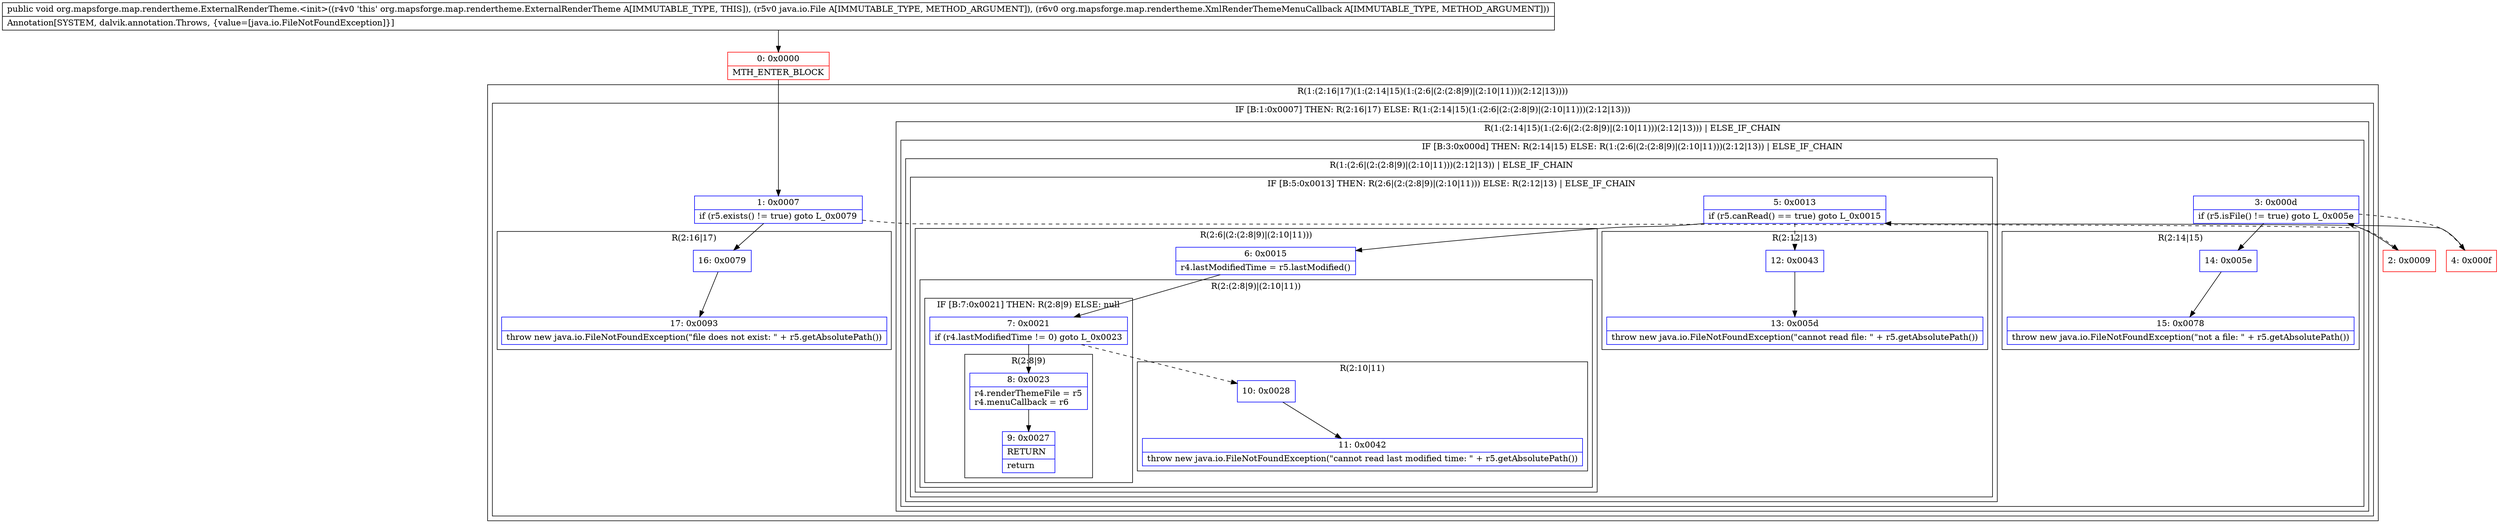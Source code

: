 digraph "CFG fororg.mapsforge.map.rendertheme.ExternalRenderTheme.\<init\>(Ljava\/io\/File;Lorg\/mapsforge\/map\/rendertheme\/XmlRenderThemeMenuCallback;)V" {
subgraph cluster_Region_1177258384 {
label = "R(1:(2:16|17)(1:(2:14|15)(1:(2:6|(2:(2:8|9)|(2:10|11)))(2:12|13))))";
node [shape=record,color=blue];
subgraph cluster_IfRegion_1988978598 {
label = "IF [B:1:0x0007] THEN: R(2:16|17) ELSE: R(1:(2:14|15)(1:(2:6|(2:(2:8|9)|(2:10|11)))(2:12|13)))";
node [shape=record,color=blue];
Node_1 [shape=record,label="{1\:\ 0x0007|if (r5.exists() != true) goto L_0x0079\l}"];
subgraph cluster_Region_841071498 {
label = "R(2:16|17)";
node [shape=record,color=blue];
Node_16 [shape=record,label="{16\:\ 0x0079}"];
Node_17 [shape=record,label="{17\:\ 0x0093|throw new java.io.FileNotFoundException(\"file does not exist: \" + r5.getAbsolutePath())\l}"];
}
subgraph cluster_Region_858352385 {
label = "R(1:(2:14|15)(1:(2:6|(2:(2:8|9)|(2:10|11)))(2:12|13))) | ELSE_IF_CHAIN\l";
node [shape=record,color=blue];
subgraph cluster_IfRegion_693375997 {
label = "IF [B:3:0x000d] THEN: R(2:14|15) ELSE: R(1:(2:6|(2:(2:8|9)|(2:10|11)))(2:12|13)) | ELSE_IF_CHAIN\l";
node [shape=record,color=blue];
Node_3 [shape=record,label="{3\:\ 0x000d|if (r5.isFile() != true) goto L_0x005e\l}"];
subgraph cluster_Region_888791334 {
label = "R(2:14|15)";
node [shape=record,color=blue];
Node_14 [shape=record,label="{14\:\ 0x005e}"];
Node_15 [shape=record,label="{15\:\ 0x0078|throw new java.io.FileNotFoundException(\"not a file: \" + r5.getAbsolutePath())\l}"];
}
subgraph cluster_Region_188473816 {
label = "R(1:(2:6|(2:(2:8|9)|(2:10|11)))(2:12|13)) | ELSE_IF_CHAIN\l";
node [shape=record,color=blue];
subgraph cluster_IfRegion_1941103325 {
label = "IF [B:5:0x0013] THEN: R(2:6|(2:(2:8|9)|(2:10|11))) ELSE: R(2:12|13) | ELSE_IF_CHAIN\l";
node [shape=record,color=blue];
Node_5 [shape=record,label="{5\:\ 0x0013|if (r5.canRead() == true) goto L_0x0015\l}"];
subgraph cluster_Region_2054216877 {
label = "R(2:6|(2:(2:8|9)|(2:10|11)))";
node [shape=record,color=blue];
Node_6 [shape=record,label="{6\:\ 0x0015|r4.lastModifiedTime = r5.lastModified()\l}"];
subgraph cluster_Region_33288724 {
label = "R(2:(2:8|9)|(2:10|11))";
node [shape=record,color=blue];
subgraph cluster_IfRegion_1436214994 {
label = "IF [B:7:0x0021] THEN: R(2:8|9) ELSE: null";
node [shape=record,color=blue];
Node_7 [shape=record,label="{7\:\ 0x0021|if (r4.lastModifiedTime != 0) goto L_0x0023\l}"];
subgraph cluster_Region_836387510 {
label = "R(2:8|9)";
node [shape=record,color=blue];
Node_8 [shape=record,label="{8\:\ 0x0023|r4.renderThemeFile = r5\lr4.menuCallback = r6\l}"];
Node_9 [shape=record,label="{9\:\ 0x0027|RETURN\l|return\l}"];
}
}
subgraph cluster_Region_1303606676 {
label = "R(2:10|11)";
node [shape=record,color=blue];
Node_10 [shape=record,label="{10\:\ 0x0028}"];
Node_11 [shape=record,label="{11\:\ 0x0042|throw new java.io.FileNotFoundException(\"cannot read last modified time: \" + r5.getAbsolutePath())\l}"];
}
}
}
subgraph cluster_Region_319178084 {
label = "R(2:12|13)";
node [shape=record,color=blue];
Node_12 [shape=record,label="{12\:\ 0x0043}"];
Node_13 [shape=record,label="{13\:\ 0x005d|throw new java.io.FileNotFoundException(\"cannot read file: \" + r5.getAbsolutePath())\l}"];
}
}
}
}
}
}
}
Node_0 [shape=record,color=red,label="{0\:\ 0x0000|MTH_ENTER_BLOCK\l}"];
Node_2 [shape=record,color=red,label="{2\:\ 0x0009}"];
Node_4 [shape=record,color=red,label="{4\:\ 0x000f}"];
MethodNode[shape=record,label="{public void org.mapsforge.map.rendertheme.ExternalRenderTheme.\<init\>((r4v0 'this' org.mapsforge.map.rendertheme.ExternalRenderTheme A[IMMUTABLE_TYPE, THIS]), (r5v0 java.io.File A[IMMUTABLE_TYPE, METHOD_ARGUMENT]), (r6v0 org.mapsforge.map.rendertheme.XmlRenderThemeMenuCallback A[IMMUTABLE_TYPE, METHOD_ARGUMENT]))  | Annotation[SYSTEM, dalvik.annotation.Throws, \{value=[java.io.FileNotFoundException]\}]\l}"];
MethodNode -> Node_0;
Node_1 -> Node_2[style=dashed];
Node_1 -> Node_16;
Node_16 -> Node_17;
Node_3 -> Node_4[style=dashed];
Node_3 -> Node_14;
Node_14 -> Node_15;
Node_5 -> Node_6;
Node_5 -> Node_12[style=dashed];
Node_6 -> Node_7;
Node_7 -> Node_8;
Node_7 -> Node_10[style=dashed];
Node_8 -> Node_9;
Node_10 -> Node_11;
Node_12 -> Node_13;
Node_0 -> Node_1;
Node_2 -> Node_3;
Node_4 -> Node_5;
}

